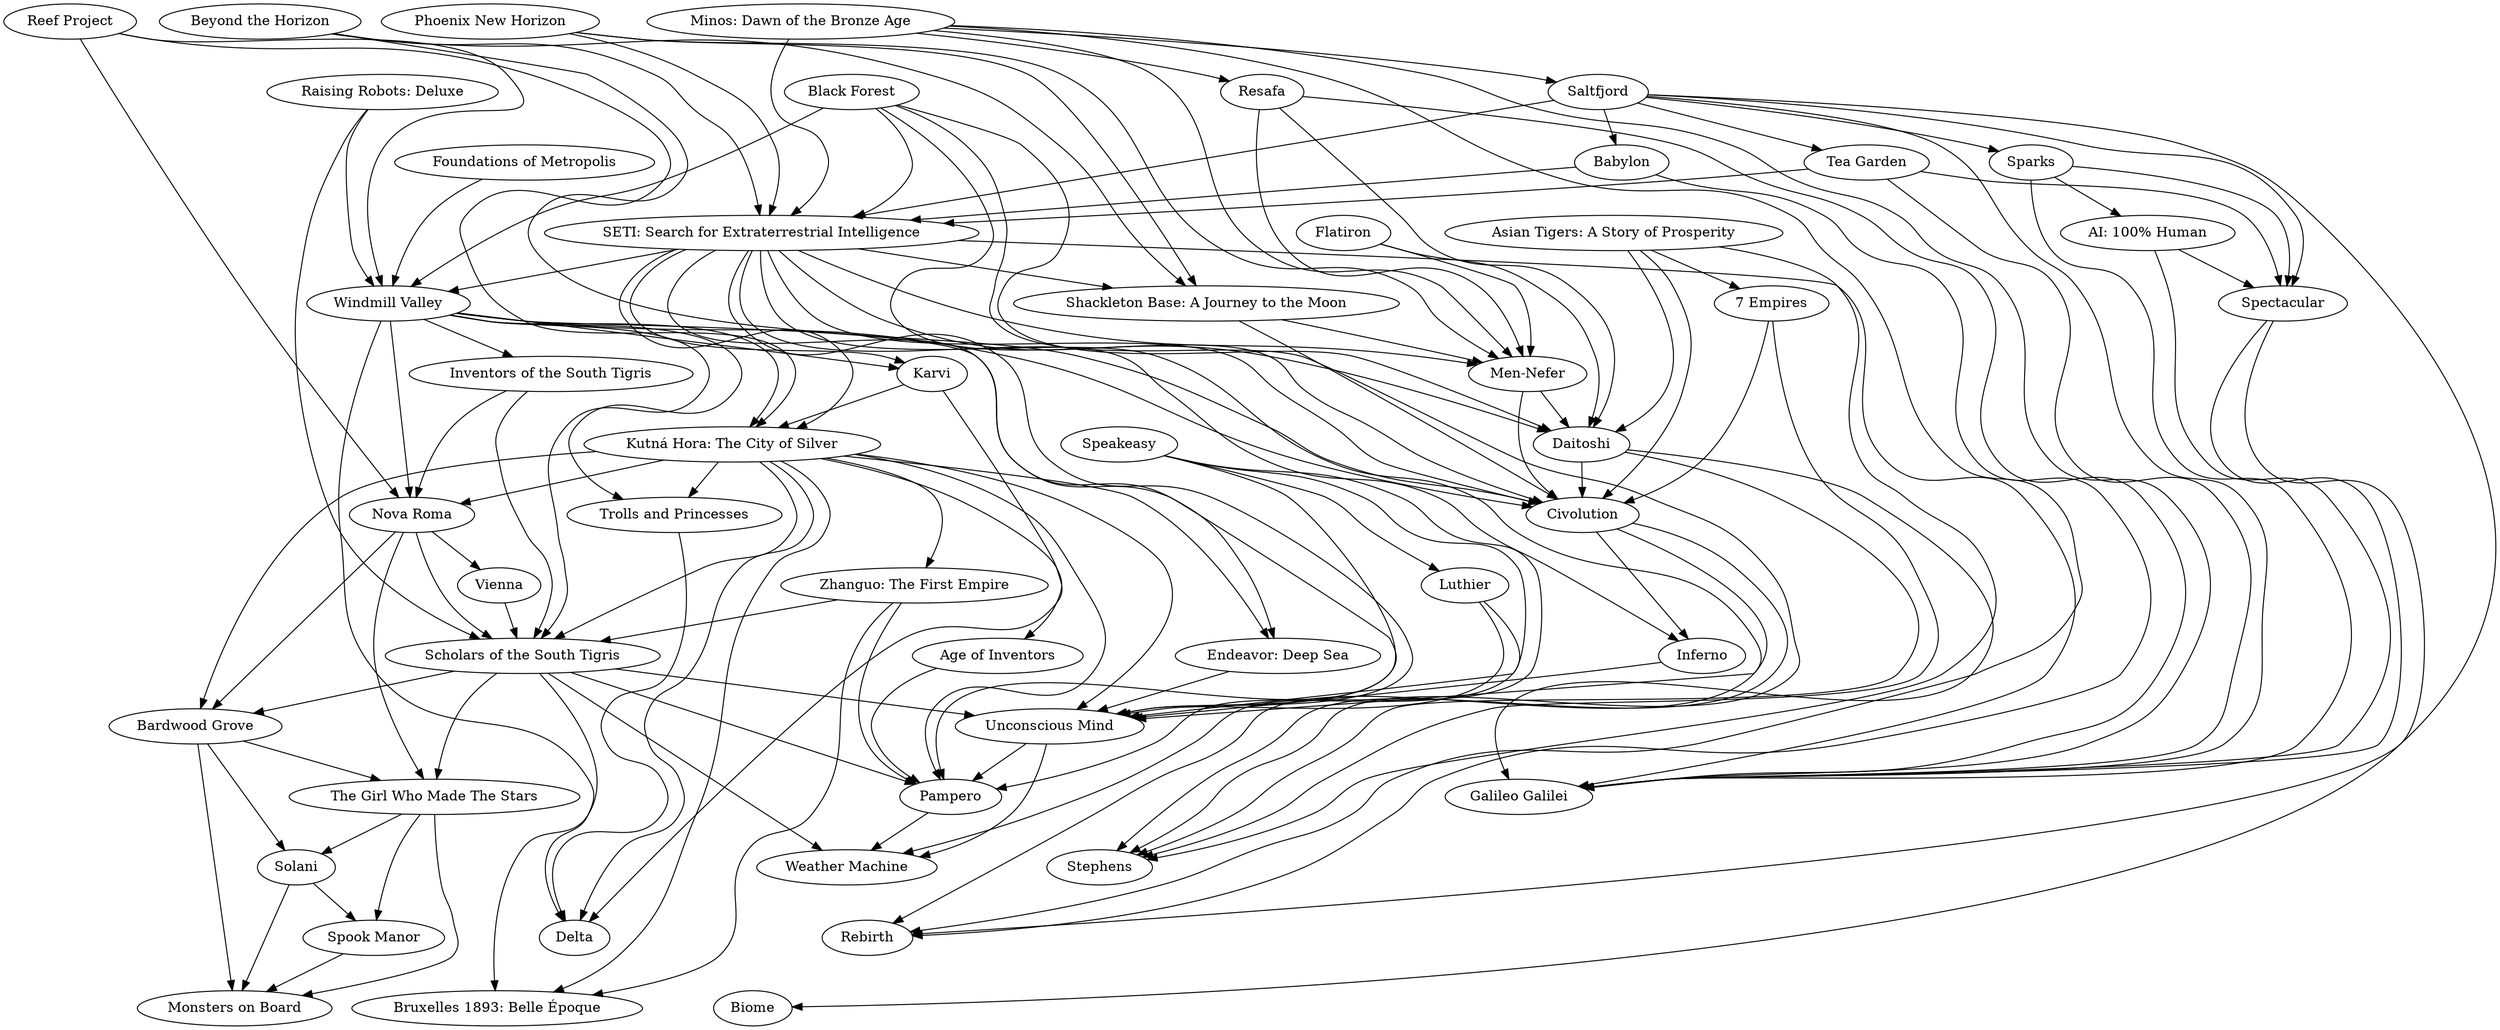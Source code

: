 digraph G {
"Pampero" -> "Weather Machine" ["weight"=0.194943078811369]
"Unconscious Mind" -> "Weather Machine" ["weight"=0.160066364173302]
"Scholars of the South Tigris" -> "Weather Machine" ["weight"=0.165839017079568]
"Speakeasy" -> "Weather Machine" ["weight"=0.0994037264615545]
"Unconscious Mind" -> "Pampero" ["weight"=0.166022514576737]
"Scholars of the South Tigris" -> "Pampero" ["weight"=0.13942079053019]
"Age of Inventors" -> "Pampero" ["weight"=0.04017111901155]
"Luthier" -> "Pampero" ["weight"=0.0677761361728711]
"Speakeasy" -> "Pampero" ["weight"=0.106705533954095]
"Zhanguo: The First Empire" -> "Pampero" ["weight"=0.12805166053623]
"Kutná Hora: The City of Silver" -> "Pampero" ["weight"=0.15877671547004]
"Scholars of the South Tigris" -> "Unconscious Mind" ["weight"=0.16140098694084]
"Endeavor: Deep Sea" -> "Unconscious Mind" ["weight"=0.180372821864568]
"Luthier" -> "Unconscious Mind" ["weight"=0.104379003980494]
"Speakeasy" -> "Unconscious Mind" ["weight"=0.0842247960184029]
"Kutná Hora: The City of Silver" -> "Unconscious Mind" ["weight"=0.17416263629091]
"Inferno" -> "Unconscious Mind" ["weight"=0.13842489249218]
"Civolution" -> "Unconscious Mind" ["weight"=0.183614102831423]
"Windmill Valley" -> "Unconscious Mind" ["weight"=0.162832533882173]
"SETI: Search for Extraterrestrial Intelligence" -> "Unconscious Mind" ["weight"=0.213850399372834]
"Scholars of the South Tigris" -> "Bruxelles 1893: Belle Époque" ["weight"=0.1269630325075]
"Scholars of the South Tigris" -> "The Girl Who Made The Stars" ["weight"=0.0397239941122895]
"Scholars of the South Tigris" -> "Bardwood Grove" ["weight"=0.0920025268637868]
"Vienna" -> "Scholars of the South Tigris" ["weight"=0.0991114666547704]
"Nova Roma" -> "Scholars of the South Tigris" ["weight"=0.19147940470024]
"Inventors of the South Tigris" -> "Scholars of the South Tigris" ["weight"=0.338505350956898]
"Zhanguo: The First Empire" -> "Scholars of the South Tigris" ["weight"=0.148038924820532]
"Kutná Hora: The City of Silver" -> "Scholars of the South Tigris" ["weight"=0.187076017176006]
"Windmill Valley" -> "Scholars of the South Tigris" ["weight"=0.170641731032971]
"Raising Robots: Deluxe" -> "Scholars of the South Tigris" ["weight"=0.0513236876798504]
"Speakeasy" -> "Luthier" ["weight"=0.207108443910797]
"Kutná Hora: The City of Silver" -> "Age of Inventors" ["weight"=0.0390386094211435]
"Zhanguo: The First Empire" -> "Bruxelles 1893: Belle Époque" ["weight"=0.167534421210691]
"Kutná Hora: The City of Silver" -> "Zhanguo: The First Empire" ["weight"=0.152100850482614]
"Kutná Hora: The City of Silver" -> "Bruxelles 1893: Belle Époque" ["weight"=0.140205823541966]
"Kutná Hora: The City of Silver" -> "Bardwood Grove" ["weight"=0.0685643331704603]
"Kutná Hora: The City of Silver" -> "Trolls and Princesses" ["weight"=0.088036443179005]
"Kutná Hora: The City of Silver" -> "Endeavor: Deep Sea" ["weight"=0.168441151021566]
"Kutná Hora: The City of Silver" -> "Delta" ["weight"=0.103708763643343]
"Kutná Hora: The City of Silver" -> "Nova Roma" ["weight"=0.144098672838201]
"Karvi" -> "Kutná Hora: The City of Silver" ["weight"=0.13875988780705]
"Windmill Valley" -> "Kutná Hora: The City of Silver" ["weight"=0.198472828653044]
"SETI: Search for Extraterrestrial Intelligence" -> "Kutná Hora: The City of Silver" ["weight"=0.211293256336591]
"Reef Project" -> "Kutná Hora: The City of Silver" ["weight"=0.0888641316589262]
"SETI: Search for Extraterrestrial Intelligence" -> "Endeavor: Deep Sea" ["weight"=0.229522172582144]
"Civolution" -> "Inferno" ["weight"=0.106841862863284]
"SETI: Search for Extraterrestrial Intelligence" -> "Inferno" ["weight"=0.13521962079872]
"Shackleton Base: A Journey to the Moon" -> "Civolution" ["weight"=0.183499167569784]
"Asian Tigers: A Story of Prosperity" -> "Civolution" ["weight"=0.110414903865726]
"Civolution" -> "Stephens" ["weight"=0.102537459838807]
"Daitoshi" -> "Civolution" ["weight"=0.168224924423453]
"Windmill Valley" -> "Civolution" ["weight"=0.140677332753016]
"Men-Nefer" -> "Civolution" ["weight"=0.158596843192388]
"7 Empires" -> "Civolution" ["weight"=0.0514299349292766]
"SETI: Search for Extraterrestrial Intelligence" -> "Civolution" ["weight"=0.266059348237507]
"Black Forest" -> "Civolution" ["weight"=0.206966516348981]
"Beyond the Horizon" -> "Civolution" ["weight"=0.138440400353678]
"Windmill Valley" -> "Inventors of the South Tigris" ["weight"=0.112694255700326]
"Windmill Valley" -> "Trolls and Princesses" ["weight"=0.093324078109593]
"SETI: Search for Extraterrestrial Intelligence" -> "Windmill Valley" ["weight"=0.152680367451792]
"Black Forest" -> "Windmill Valley" ["weight"=0.189346840276342]
"Windmill Valley" -> "Delta" ["weight"=0.0878312154734461]
"Windmill Valley" -> "Nova Roma" ["weight"=0.160602780901012]
"Windmill Valley" -> "Karvi" ["weight"=0.115998482236612]
"Raising Robots: Deluxe" -> "Windmill Valley" ["weight"=0.0579705533144327]
"Foundations of Metropolis" -> "Windmill Valley" ["weight"=0.116461064972701]
"Reef Project" -> "Windmill Valley" ["weight"=0.201785674496523]
"SETI: Search for Extraterrestrial Intelligence" -> "Shackleton Base: A Journey to the Moon" ["weight"=0.21248269857339]
"SETI: Search for Extraterrestrial Intelligence" -> "Daitoshi" ["weight"=0.168986549676243]
"SETI: Search for Extraterrestrial Intelligence" -> "Men-Nefer" ["weight"=0.18164663987357]
"SETI: Search for Extraterrestrial Intelligence" -> "Galileo Galilei" ["weight"=0.183257771786175]
"SETI: Search for Extraterrestrial Intelligence" -> "Karvi" ["weight"=0.109634110544665]
"SETI: Search for Extraterrestrial Intelligence" -> "Rebirth" ["weight"=0.135847539421044]
"Babylon" -> "SETI: Search for Extraterrestrial Intelligence" ["weight"=0.0885254935919855]
"Phoenix New Horizon" -> "SETI: Search for Extraterrestrial Intelligence" ["weight"=0.136978940077564]
"Black Forest" -> "SETI: Search for Extraterrestrial Intelligence" ["weight"=0.171690489153302]
"Beyond the Horizon" -> "SETI: Search for Extraterrestrial Intelligence" ["weight"=0.147587423495634]
"Tea Garden" -> "SETI: Search for Extraterrestrial Intelligence" ["weight"=0.133028962502199]
"Saltfjord" -> "SETI: Search for Extraterrestrial Intelligence" ["weight"=0.16084441417604]
"Minos: Dawn of the Bronze Age" -> "SETI: Search for Extraterrestrial Intelligence" ["weight"=0.15763270535575]
"The Girl Who Made The Stars" -> "Monsters on Board" ["weight"=0.085831825732292]
"The Girl Who Made The Stars" -> "Spook Manor" ["weight"=0.13742680393849]
"The Girl Who Made The Stars" -> "Solani" ["weight"=0.413750040564341]
"Bardwood Grove" -> "The Girl Who Made The Stars" ["weight"=0.0905451683448293]
"Nova Roma" -> "The Girl Who Made The Stars" ["weight"=0.0485050222646936]
"Bardwood Grove" -> "Monsters on Board" ["weight"=0.0972171200637034]
"Bardwood Grove" -> "Solani" ["weight"=0.0855579683205268]
"Nova Roma" -> "Bardwood Grove" ["weight"=0.0864184167661531]
"Nova Roma" -> "Vienna" ["weight"=0.10356566337095]
"Inventors of the South Tigris" -> "Nova Roma" ["weight"=0.140495964466495]
"Reef Project" -> "Nova Roma" ["weight"=0.134539407901004]
"Shackleton Base: A Journey to the Moon" -> "Men-Nefer" ["weight"=0.188603819682951]
"Phoenix New Horizon" -> "Shackleton Base: A Journey to the Moon" ["weight"=0.180001065830682]
"Beyond the Horizon" -> "Shackleton Base: A Journey to the Moon" ["weight"=0.159437007618907]
"Men-Nefer" -> "Daitoshi" ["weight"=0.202655182153202]
"Flatiron" -> "Men-Nefer" ["weight"=0.167439088132485]
"Resafa" -> "Men-Nefer" ["weight"=0.169964405514506]
"Phoenix New Horizon" -> "Men-Nefer" ["weight"=0.204449067459162]
"Minos: Dawn of the Bronze Age" -> "Men-Nefer" ["weight"=0.153540020411459]
"Asian Tigers: A Story of Prosperity" -> "Stephens" ["weight"=0.239757902717686]
"Asian Tigers: A Story of Prosperity" -> "Daitoshi" ["weight"=0.115014572923623]
"Asian Tigers: A Story of Prosperity" -> "7 Empires" ["weight"=0.0488233798358396]
"Daitoshi" -> "Stephens" ["weight"=0.0947731482472372]
"7 Empires" -> "Stephens" ["weight"=0.089029432817519]
"Black Forest" -> "Stephens" ["weight"=0.139153678130662]
"Daitoshi" -> "Galileo Galilei" ["weight"=0.144803528750456]
"Flatiron" -> "Daitoshi" ["weight"=0.121679116188051]
"Resafa" -> "Daitoshi" ["weight"=0.21452859075284]
"Black Forest" -> "Daitoshi" ["weight"=0.142960691173395]
"Spook Manor" -> "Monsters on Board" ["weight"=0.293893701714172]
"Solani" -> "Monsters on Board" ["weight"=0.092172116501605]
"Solani" -> "Spook Manor" ["weight"=0.0996954350062901]
"Trolls and Princesses" -> "Delta" ["weight"=0.175528305610547]
"Karvi" -> "Delta" ["weight"=0.0890704252406836]
"Resafa" -> "Galileo Galilei" ["weight"=0.17795173337893]
"Minos: Dawn of the Bronze Age" -> "Galileo Galilei" ["weight"=0.167030416781523]
"Spectacular" -> "Galileo Galilei" ["weight"=0.173643136866813]
"AI: 100% Human" -> "Galileo Galilei" ["weight"=0.0988412119372432]
"Sparks" -> "Galileo Galilei" ["weight"=0.10402277330557]
"Tea Garden" -> "Galileo Galilei" ["weight"=0.198025437737047]
"Saltfjord" -> "Galileo Galilei" ["weight"=0.196159803937927]
"Minos: Dawn of the Bronze Age" -> "Resafa" ["weight"=0.142063663209879]
"Minos: Dawn of the Bronze Age" -> "Rebirth" ["weight"=0.101229083481954]
"Minos: Dawn of the Bronze Age" -> "Saltfjord" ["weight"=0.155007203504609]
"Babylon" -> "Rebirth" ["weight"=0.0951423441363351]
"Saltfjord" -> "Rebirth" ["weight"=0.111293623958044]
"Saltfjord" -> "Babylon" ["weight"=0.0896550600177616]
"Tea Garden" -> "Spectacular" ["weight"=0.123660585908786]
"Saltfjord" -> "Tea Garden" ["weight"=0.131403856359309]
"Saltfjord" -> "Spectacular" ["weight"=0.200086397171344]
"Saltfjord" -> "Sparks" ["weight"=0.128190709109472]
"Spectacular" -> "Biome" ["weight"=0.0574434061516396]
"AI: 100% Human" -> "Spectacular" ["weight"=0.118161458312524]
"Sparks" -> "Spectacular" ["weight"=0.143950203321047]
"Sparks" -> "AI: 100% Human" ["weight"=0.0821366004162255]
"Weather Machine" ["label"="Weather Machine" "id"=237179 "l"="-31.536853190242677,15.86995406165049" "size"="0.058704164618969865" "rating"="7.74541" "complexity"="4.6055" "min_players"="2" "max_players"="4" "min_players_rec"="1" "max_players_rec"="4" "min_players_best"="3" "max_players_best"="3" "min_time"="60" "max_time"="150" "bayes_rating"="6.84557" "year"="2022"]
"Monsters on Board" ["label"="Monsters on Board" "id"=293264 "l"="-32.13797190968062,17.237246508488127" "size"="0.012365446503590736" "rating"="7.55085" "complexity"="2.8" "min_players"="1" "max_players"="4" "min_players_rec"="1" "max_players_rec"="4" "min_players_best"="3" "max_players_best"="3" "min_time"="45" "max_time"="60" "bayes_rating"="6.01086" "year"="2022"]
"Pampero" ["label"="Pampero" "id"=304510 "l"="-31.546759073496123,16.085285106422692" "size"="0.01724821255885477" "rating"="7.52986" "complexity"="3.8588" "min_players"="1" "max_players"="4" "min_players_rec"="1" "max_players_rec"="4" "min_players_best"="1" "max_players_best"="4" "min_time"="60" "max_time"="150" "bayes_rating"="6.13927" "year"="2024"]
"Spook Manor" ["label"="Spook Manor" "id"=323841 "l"="-31.90353808938195,17.398767316554107" "size"="0.0026791800757779926" "rating"="6.95533" "complexity"="1.4" "min_players"="1" "max_players"="6" "min_players_rec"="1" "max_players_rec"="6" "min_players_best"="1" "max_players_best"="6" "min_time"="30" "max_time"="30" "bayes_rating"="5.5979" "year"="2022"]
"Unconscious Mind" ["label"="Unconscious Mind" "id"=329500 "l"="-31.482408129421525,15.543205155373636" "size"="0.06735997717148338" "rating"="7.95643" "complexity"="3.9745" "min_players"="1" "max_players"="4" "min_players_rec"="1" "max_players_rec"="3" "min_players_best"="2" "max_players_best"="3" "min_time"="60" "max_time"="120" "bayes_rating"="7.04223" "year"="2024"]
"Solani" ["label"="Solani" "id"=331804 "l"="-31.29684785963366,17.069194057227083" "size"="0.0032974524009575295" "rating"="7.29474" "complexity"="2.25" "min_players"="1" "max_players"="4" "min_players_rec"="1" "max_players_rec"="4" "min_players_best"="3" "max_players_best"="4" "min_time"="30" "max_time"="60" "bayes_rating"="5.65103" "year"="2023"]
"The Girl Who Made The Stars" ["label"="The Girl Who Made The Stars" "id"=331808 "l"="-31.439877418939446,17.17640303884931" "size"="0.002092614023684586" "rating"="6.77001" "complexity"="2.3333" "min_players"="1" "max_players"="4" "min_players_rec"="3" "max_players_rec"="4" "min_players_best"="4" "max_players_best"="4" "min_time"="60" "max_time"="60" "bayes_rating"="5.56365" "year"="2023"]
"Bardwood Grove" ["label"="Bardwood Grove" "id"=344925 "l"="-31.914978263693985,16.615359950052643" "size"="0.007625358677214287" "rating"="7.36952" "complexity"="3.3333" "min_players"="1" "max_players"="4" "min_players_rec"="1" "max_players_rec"="3" "min_players_best"="1" "max_players_best"="4" "min_time"="60" "max_time"="90" "bayes_rating"="5.80431" "year"="2024"]
"Bruxelles 1893: Belle Époque" ["label"="Bruxelles 1893: Belle Époque" "id"=345155 "l"="-32.387978707634936,16.160016010576395" "size"="0.013015425101856402" "rating"="7.96146" "complexity"="3.4242" "min_players"="2" "max_players"="5" "min_players_rec"="2" "max_players_rec"="5" "min_players_best"="4" "max_players_best"="4" "min_time"="45" "max_time"="120" "bayes_rating"="6.15851" "year"="2023"]
"Stephens" ["label"="Stephens" "id"=357975 "l"="-31.79433148588536,15.411538088175057" "size"="0.006547345392285864" "rating"="7.14506" "complexity"="3.1667" "min_players"="1" "max_players"="4" "min_players_rec"="1" "max_players_rec"="4" "min_players_best"="4" "max_players_best"="4" "min_time"="60" "max_time"="120" "bayes_rating"="5.75291" "year"="2024"]
"Scholars of the South Tigris" ["label"="Scholars of the South Tigris" "id"=367041 "l"="-32.1070308405137,15.83739869226159" "size"="0.044800963870701815" "rating"="8.04964" "complexity"="4.0897" "min_players"="1" "max_players"="4" "min_players_rec"="1" "max_players_rec"="4" "min_players_best"="3" "max_players_best"="3" "min_time"="60" "max_time"="90" "bayes_rating"="6.90124" "year"="2023"]
"Endeavor: Deep Sea" ["label"="Endeavor: Deep Sea" "id"=367966 "l"="-31.646973537339438,15.285113380119524" "size"="0.06623440447692576" "rating"="8.23029" "complexity"="2.8863" "min_players"="1" "max_players"="4" "min_players_rec"="1" "max_players_rec"="4" "min_players_best"="3" "max_players_best"="3" "min_time"="60" "max_time"="120" "bayes_rating"="7.23768" "year"="2024"]
"Delta" ["label"="Delta" "id"=368263 "l"="-32.72539047994787,15.636142268463027" "size"="0.006261988934510693" "rating"="7.34611" "complexity"="3.0769" "min_players"="2" "max_players"="4" "min_players_rec"="2" "max_players_rec"="3" "min_players_best"="3" "max_players_best"="3" "min_time"="90" "max_time"="120" "bayes_rating"="5.77144" "year"="2023"]
"Vienna" ["label"="Vienna" "id"=368974 "l"="-32.870972425294376,16.091110906304024" "size"="0.004660822143661123" "rating"="7.46015" "complexity"="3.0625" "min_players"="2" "max_players"="4" "min_players_rec"="2" "max_players_rec"="4" "min_players_best"="4" "max_players_best"="4" "min_time"="30" "max_time"="90" "bayes_rating"="5.72228" "year"="2023"]
"Age of Inventors" ["label"="Age of Inventors" "id"=369104 "l"="-29.92282666306079,15.64654208284288" "size"="0.002758445758493318" "rating"="6.85189" "complexity"="2.8889" "min_players"="1" "max_players"="4" "min_players_rec"="2" "max_players_rec"="3" "min_players_best"="2" "max_players_best"="3" "min_time"="40" "max_time"="80" "bayes_rating"="5.55553" "year"="2024"]
"Nova Roma" ["label"="Nova Roma" "id"=370789 "l"="-32.197227840553865,16.04313162928928" "size"="0.016233611820098606" "rating"="7.75843" "complexity"="3.2456" "min_players"="1" "max_players"="4" "min_players_rec"="1" "max_players_rec"="4" "min_players_best"="3" "max_players_best"="3" "min_time"="60" "max_time"="120" "bayes_rating"="6.20394" "year"="2024"]
"Luthier" ["label"="Luthier" "id"=371330 "l"="-30.697868159101407,15.696736516321497" "size"="0.0025840612565196023" "rating"="8.04042" "complexity"="3.6897" "min_players"="1" "max_players"="4" "min_players_rec"="1" "max_players_rec"="4" "min_players_best"="3" "max_players_best"="3" "min_time"="90" "max_time"="150" "bayes_rating"="5.65705" "year"="2025"]
"Trolls and Princesses" ["label"="Trolls and Princesses" "id"=371873 "l"="-32.63339422013854,15.945468767898879" "size"="0.009353350560408378" "rating"="7.45659" "complexity"="3.1667" "min_players"="2" "max_players"="4" "min_players_rec"="2" "max_players_rec"="4" "min_players_best"="3" "max_players_best"="3" "min_time"="90" "max_time"="120" "bayes_rating"="5.8839" "year"="2023"]
"Speakeasy" ["label"="Speakeasy" "id"=375459 "l"="-30.82555602885378,15.99546266732368" "size"="0.003186480445156074" "rating"="8.35371" "complexity"="4.0145" "min_players"="1" "max_players"="4" "min_players_rec"="1" "max_players_rec"="4" "min_players_best"="3" "max_players_best"="4" "min_time"="50" "max_time"="180" "bayes_rating"="5.70448" "year"="2025"]
"Inventors of the South Tigris" ["label"="Inventors of the South Tigris" "id"=378387 "l"="-32.48009594280751,15.781201957443052" "size"="0.015044626579368729" "rating"="7.97037" "complexity"="4.3721" "min_players"="1" "max_players"="4" "min_players_rec"="1" "max_players_rec"="4" "min_players_best"="3" "max_players_best"="3" "min_time"="90" "max_time"="120" "bayes_rating"="6.22031" "year"="2024"]
"Zhanguo: The First Empire" ["label"="Zhanguo: The First Empire" "id"=381819 "l"="-31.998615242568235,16.232986324431725" "size"="0.015440954992945354" "rating"="7.98966" "complexity"="3.8289" "min_players"="1" "max_players"="4" "min_players_rec"="1" "max_players_rec"="4" "min_players_best"="3" "max_players_best"="3" "min_time"="60" "max_time"="120" "bayes_rating"="6.24241" "year"="2023"]
"Biome" ["label"="Biome" "id"=382549 "l"="-29.465808922622134,15.515990374431642" "size"="0.006769289303888775" "rating"="7.66786" "complexity"="2.6154" "min_players"="1" "max_players"="4" "min_players_rec"="2" "max_players_rec"="4" "min_players_best"="2" "max_players_best"="3" "min_time"="60" "max_time"="90" "bayes_rating"="5.79396" "year"="2024"]
"Kutná Hora: The City of Silver" ["label"="Kutná Hora: The City of Silver" "id"=385610 "l"="-31.82113002729345,15.70651767728048" "size"="0.06835872477369648" "rating"="7.77893" "complexity"="3.3333" "min_players"="2" "max_players"="4" "min_players_rec"="2" "max_players_rec"="4" "min_players_best"="3" "max_players_best"="4" "min_time"="60" "max_time"="120" "bayes_rating"="6.95109" "year"="2023"]
"Inferno" ["label"="Inferno" "id"=393165 "l"="-31.018220776985597,15.350212261457335" "size"="0.022321216252635584" "rating"="7.99413" "complexity"="3.5259" "min_players"="1" "max_players"="4" "min_players_rec"="1" "max_players_rec"="4" "min_players_best"="3" "max_players_best"="4" "min_time"="45" "max_time"="120" "bayes_rating"="6.35559" "year"="2024"]
"Galileo Galilei" ["label"="Galileo Galilei" "id"=393333 "l"="-30.787773503781356,14.841886622019082" "size"="0.016915296691450404" "rating"="7.55544" "complexity"="2.9667" "min_players"="1" "max_players"="4" "min_players_rec"="1" "max_players_rec"="4" "min_players_best"="3" "max_players_best"="3" "min_time"="60" "max_time"="130" "bayes_rating"="6.14853" "year"="2024"]
"Karvi" ["label"="Karvi" "id"=399806 "l"="-32.17944653461887,15.1496313755036" "size"="0.012333740230504606" "rating"="7.23765" "complexity"="3.413" "min_players"="2" "max_players"="4" "min_players_rec"="2" "max_players_rec"="4" "min_players_best"="2" "max_players_best"="2" "min_time"="120" "max_time"="180" "bayes_rating"="5.94826" "year"="2023"]
"Civolution" ["label"="Civolution" "id"=400602 "l"="-31.66608759322619,15.007929278785484" "size"="0.046893577894386404" "rating"="8.18531" "complexity"="4.2026" "min_players"="1" "max_players"="4" "min_players_rec"="1" "max_players_rec"="3" "min_players_best"="2" "max_players_best"="3" "min_time"="90" "max_time"="180" "bayes_rating"="7.01459" "year"="2024"]
"Daitoshi" ["label"="Daitoshi" "id"=402677 "l"="-31.422157785582975,14.768332001837955" "size"="0.014632445029249036" "rating"="7.50869" "complexity"="3.9195" "min_players"="1" "max_players"="4" "min_players_rec"="2" "max_players_rec"="3" "min_players_best"="3" "max_players_best"="3" "min_time"="120" "max_time"="120" "bayes_rating"="6.06481" "year"="2024"]
"Windmill Valley" ["label"="Windmill Valley" "id"=403441 "l"="-31.999465265955955,15.48581212492375" "size"="0.03717560519348753" "rating"="7.75647" "complexity"="3.0446" "min_players"="1" "max_players"="4" "min_players_rec"="1" "max_players_rec"="4" "min_players_best"="3" "max_players_best"="3" "min_time"="45" "max_time"="90" "bayes_rating"="6.64139" "year"="2024"]
"Men-Nefer" ["label"="Men-Nefer" "id"=404431 "l"="-31.585026630126837,14.570058053369896" "size"="0.02309801994324577" "rating"="8.22993" "complexity"="3.7167" "min_players"="1" "max_players"="4" "min_players_rec"="1" "max_players_rec"="4" "min_players_best"="3" "max_players_best"="3" "min_time"="60" "max_time"="120" "bayes_rating"="6.54185" "year"="2024"]
"Shackleton Base: A Journey to the Moon" ["label"="Shackleton Base: A Journey to the Moon" "id"=408180 "l"="-31.822896893083954,14.780619597447048" "size"="0.01724821255885477" "rating"="8.01834" "complexity"="3.6933" "min_players"="1" "max_players"="4" "min_players_rec"="1" "max_players_rec"="4" "min_players_best"="3" "max_players_best"="3" "min_time"="60" "max_time"="120" "bayes_rating"="6.30377" "year"="2024"]
"Flatiron" ["label"="Flatiron" "id"=409693 "l"="-31.622167514466643,14.22119305354818" "size"="0.014680004438878232" "rating"="7.63864" "complexity"="2.5952" "min_players"="1" "max_players"="2" "min_players_rec"="1" "max_players_rec"="2" "min_players_best"="2" "max_players_best"="2" "min_time"="45" "max_time"="45" "bayes_rating"="6.11518" "year"="2024"]
"7 Empires" ["label"="7 Empires" "id"=410103 "l"="-32.80812922896289,15.395663683924628" "size"="0.004438878232058212" "rating"="7.57193" "complexity"="3.0526" "min_players"="2" "max_players"="6" "min_players_rec"="3" "max_players_rec"="6" "min_players_best"="4" "max_players_best"="5" "min_time"="90" "max_time"="150" "bayes_rating"="5.72157" "year"="2024"]
"Raising Robots: Deluxe" ["label"="Raising Robots: Deluxe" "id"=410226 "l"="-30.919990231257263,16.21506288392324" "size"="0.0032815992644144643" "rating"="8.04373" "complexity"="3.0" "min_players"="1" "max_players"="6" "min_players_rec"="1" "max_players_rec"="6" "min_players_best"="4" "max_players_best"="4" "min_time"="60" "max_time"="90" "bayes_rating"="5.71161" "year"="2023"]
"Foundations of Metropolis" ["label"="Foundations of Metropolis" "id"=412865 "l"="-31.84614460125695,16.038975175981612" "size"="0.019214001490194834" "rating"="7.6986" "complexity"="1.9643" "min_players"="2" "max_players"="4" "min_players_rec"="2" "max_players_rec"="4" "min_players_best"="3" "max_players_best"="3" "min_time"="60" "max_time"="60" "bayes_rating"="6.27652" "year"="2024"]
"Spectacular" ["label"="Spectacular" "id"=415147 "l"="-30.314636143639284,14.74747554491181" "size"="0.015979961635409566" "rating"="7.30281" "complexity"="2.3214" "min_players"="1" "max_players"="6" "min_players_rec"="1" "max_players_rec"="6" "min_players_best"="1" "max_players_best"="6" "min_time"="20" "max_time"="30" "bayes_rating"="6.06501" "year"="2024"]
"AI: 100% Human" ["label"="AI: 100% Human" "id"=416086 "l"="-30.021746158724937,15.106088061831745" "size"="0.0048035003725487085" "rating"="7.29406" "complexity"="2.4286" "min_players"="1" "max_players"="6" "min_players_rec"="1" "max_players_rec"="6" "min_players_best"="1" "max_players_best"="3" "min_time"="30" "max_time"="45" "bayes_rating"="5.68959" "year"="2024"]
"Rebirth" ["label"="Rebirth" "id"=417197 "l"="-30.92936103642742,15.039297300908817" "size"="0.036906101872255424" "rating"="7.78533" "complexity"="1.9872" "min_players"="2" "max_players"="4" "min_players_rec"="2" "max_players_rec"="4" "min_players_best"="3" "max_players_best"="3" "min_time"="45" "max_time"="60" "bayes_rating"="6.6402" "year"="2024"]
"SETI: Search for Extraterrestrial Intelligence" ["label"="SETI: Search for Extraterrestrial Intelligence" "id"=418059 "l"="-31.40413326415653,15.045413220170746" "size"="0.13838202888441478" "rating"="8.39625" "complexity"="3.767" "min_players"="1" "max_players"="4" "min_players_rec"="1" "max_players_rec"="4" "min_players_best"="3" "max_players_best"="3" "min_time"="40" "max_time"="160" "bayes_rating"="7.72729" "year"="2024"]
"Babylon" ["label"="Babylon" "id"=418354 "l"="-31.293816774784023,14.344385148598281" "size"="0.00707049889820701" "rating"="7.18878" "complexity"="1.9231" "min_players"="2" "max_players"="4" "min_players_rec"="2" "max_players_rec"="4" "min_players_best"="3" "max_players_best"="3" "min_time"="40" "max_time"="60" "bayes_rating"="5.76023" "year"="2024"]
"Resafa" ["label"="Resafa" "id"=418858 "l"="-31.140030256850096,14.805880902710191" "size"="0.006848554986604099" "rating"="7.52277" "complexity"="3.5294" "min_players"="1" "max_players"="4" "min_players_rec"="1" "max_players_rec"="4" "min_players_best"="1" "max_players_best"="4" "min_time"="60" "max_time"="150" "bayes_rating"="5.81621" "year"="2024"]
"Sparks" ["label"="Sparks" "id"=419125 "l"="-30.211800624244294,14.387148314868313" "size"="0.003963284135766261" "rating"="7.15279" "complexity"="2.5" "min_players"="1" "max_players"="4" "min_players_rec"="1" "max_players_rec"="4" "min_players_best"="1" "max_players_best"="4" "min_time"="45" "max_time"="45" "bayes_rating"="5.66058" "year"="2024"]
"Reef Project" ["label"="Reef Project" "id"=419199 "l"="-32.47624698240255,15.551494999956478" "size"="0.008338749821652214" "rating"="7.59979" "complexity"="2.9375" "min_players"="1" "max_players"="4" "min_players_rec"="1" "max_players_rec"="4" "min_players_best"="2" "max_players_best"="3" "min_time"="45" "max_time"="90" "bayes_rating"="5.88954" "year"="2024"]
"Phoenix New Horizon" ["label"="Phoenix New Horizon" "id"=419704 "l"="-31.904920767499846,14.538401204929341" "size"="0.009321644287322246" "rating"="7.85054" "complexity"="3.2581" "min_players"="1" "max_players"="4" "min_players_rec"="2" "max_players_rec"="4" "min_players_best"="3" "max_players_best"="3" "min_time"="60" "max_time"="120" "bayes_rating"="5.97534" "year"="2024"]
"Black Forest" ["label"="Black Forest" "id"=420805 "l"="-31.958685792668597,15.037442790340556" "size"="0.028234436183198847" "rating"="7.63878" "complexity"="3.2245" "min_players"="1" "max_players"="4" "min_players_rec"="1" "max_players_rec"="4" "min_players_best"="3" "max_players_best"="3" "min_time"="60" "max_time"="120" "bayes_rating"="6.44028" "year"="2024"]
"Beyond the Horizon" ["label"="Beyond the Horizon" "id"=421310 "l"="-31.38296832827832,14.586411584976505" "size"="0.011667908495695873" "rating"="7.23148" "complexity"="3.4138" "min_players"="2" "max_players"="4" "min_players_rec"="2" "max_players_rec"="4" "min_players_best"="3" "max_players_best"="3" "min_time"="90" "max_time"="120" "bayes_rating"="5.92498" "year"="2024"]
"Tea Garden" ["label"="Tea Garden" "id"=422042 "l"="-30.695605062522688,15.121757826836452" "size"="0.00854484059671206" "rating"="7.50356" "complexity"="2.9231" "min_players"="2" "max_players"="4" "min_players_rec"="2" "max_players_rec"="4" "min_players_best"="3" "max_players_best"="3" "min_time"="90" "max_time"="120" "bayes_rating"="5.87752" "year"="2024"]
"Saltfjord" ["label"="Saltfjord" "id"=422674 "l"="-30.68175578108311,14.63251665776233" "size"="0.014600738756162907" "rating"="7.87939" "complexity"="3.0833" "min_players"="1" "max_players"="4" "min_players_rec"="1" "max_players_rec"="4" "min_players_best"="2" "max_players_best"="2" "min_time"="45" "max_time"="90" "bayes_rating"="6.19807" "year"="2024"]
"Minos: Dawn of the Bronze Age" ["label"="Minos: Dawn of the Bronze Age" "id"=423401 "l"="-31.08815393395258,14.499670132769985" "size"="0.014917801487024207" "rating"="7.59159" "complexity"="3.7049" "min_players"="1" "max_players"="4" "min_players_rec"="1" "max_players_rec"="3" "min_players_best"="2" "max_players_best"="2" "min_time"="90" "max_time"="150" "bayes_rating"="6.115" "year"="2024"]
"Asian Tigers: A Story of Prosperity" ["label"="Asian Tigers: A Story of Prosperity" "id"=423632 "l"="-31.335788333327553,15.366083649177591" "size"="0.005564450926615831" "rating"="7.25781" "complexity"="3.7391" "min_players"="1" "max_players"="4" "min_players_rec"="1" "max_players_rec"="4" "min_players_best"="4" "max_players_best"="4" "min_time"="120" "max_time"="120" "bayes_rating"="5.73158" "year"="2024"]
}